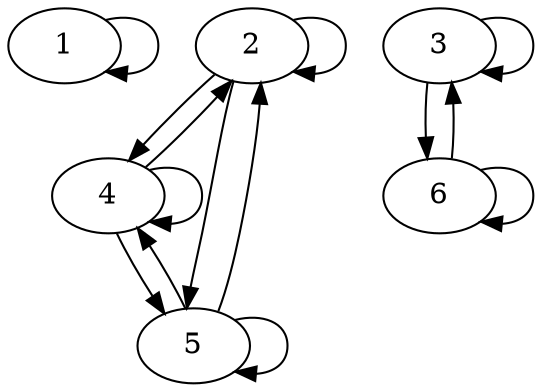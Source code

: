 digraph "output/lab1/matrix-6/graph.gv" {
	1
	2
	3
	4
	5
	6
	1 -> 1
	2 -> 2
	2 -> 4
	2 -> 5
	3 -> 3
	3 -> 6
	4 -> 2
	4 -> 4
	4 -> 5
	5 -> 2
	5 -> 4
	5 -> 5
	6 -> 3
	6 -> 6
}
